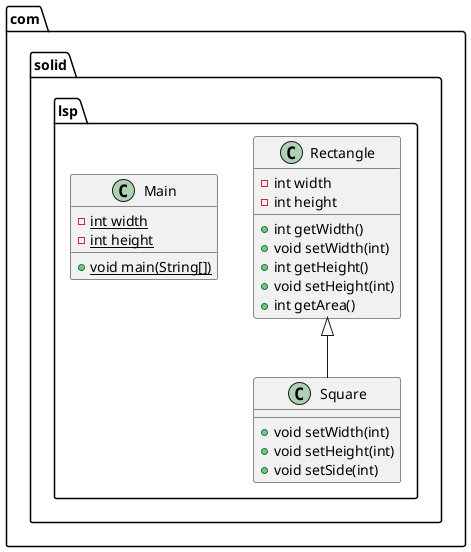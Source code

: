 @startuml
class com.solid.lsp.Square {
+ void setWidth(int)
+ void setHeight(int)
+ void setSide(int)
}
class com.solid.lsp.Rectangle {
- int width
- int height
+ int getWidth()
+ void setWidth(int)
+ int getHeight()
+ void setHeight(int)
+ int getArea()
}
class com.solid.lsp.Main {
- {static} int width
- {static} int height
+ {static} void main(String[])
}


com.solid.lsp.Rectangle <|-- com.solid.lsp.Square
@enduml